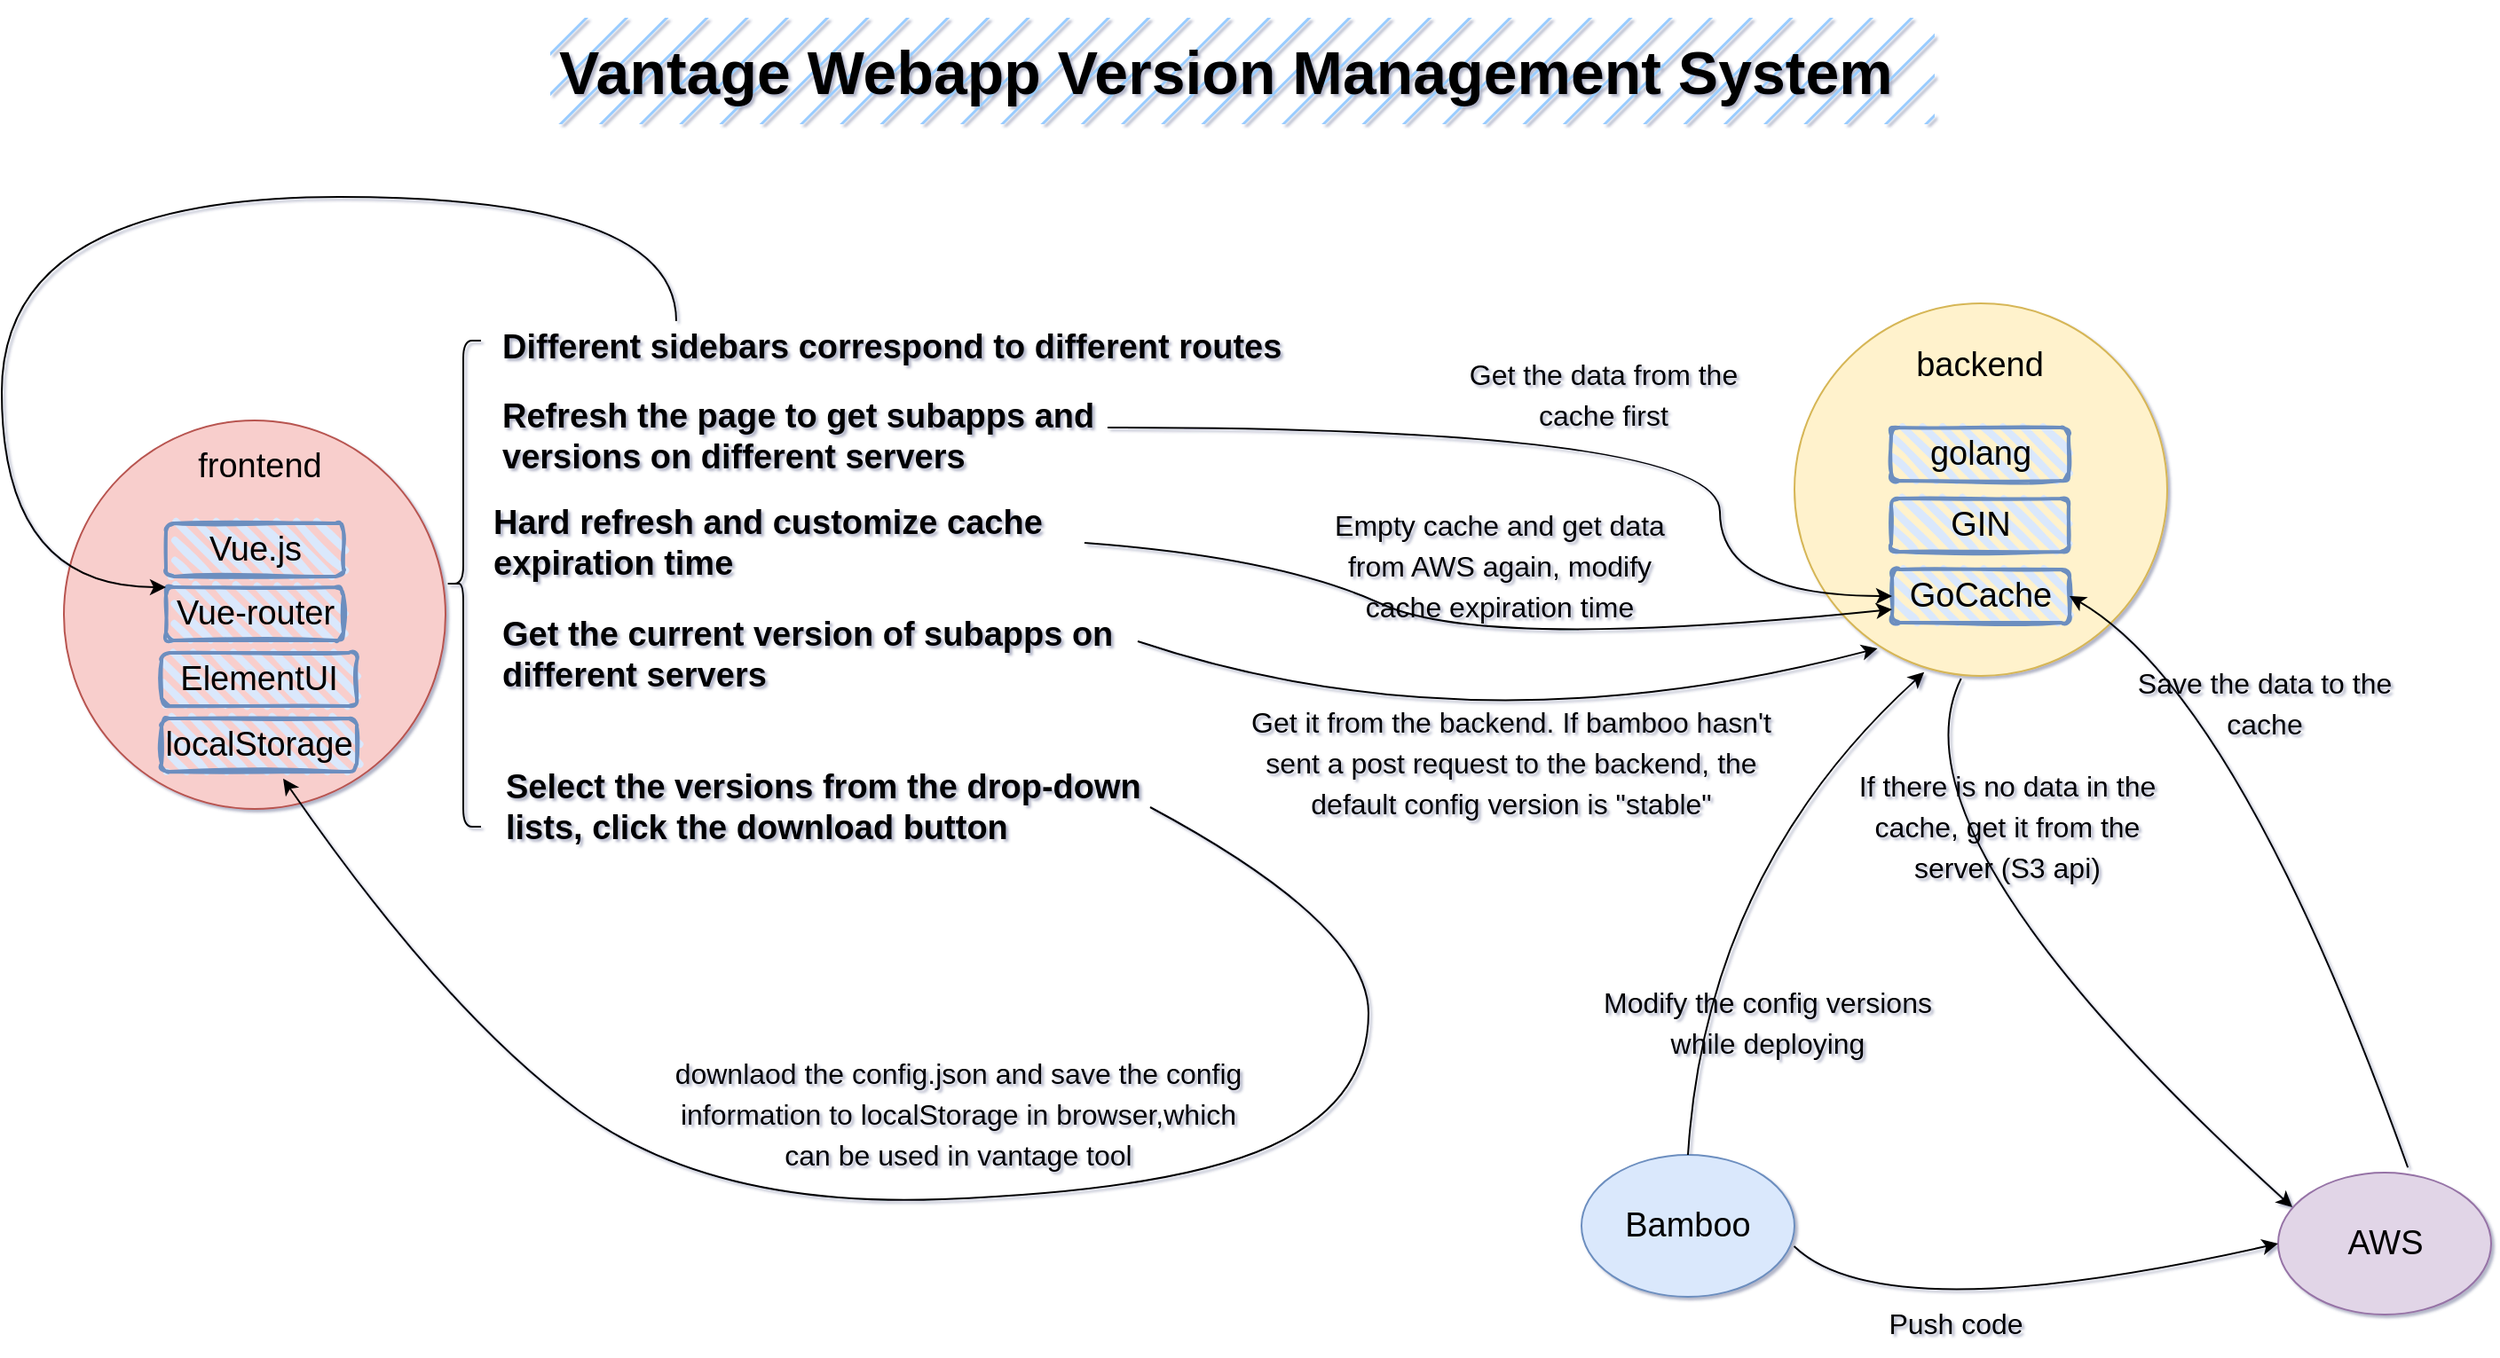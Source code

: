 <mxfile version="20.2.6" type="github" pages="2">
  <diagram id="A9Q-UcqaSSHVSJC6LxS7" name="第 1 页">
    <mxGraphModel dx="3874" dy="1157" grid="0" gridSize="10" guides="1" tooltips="1" connect="1" arrows="1" fold="1" page="0" pageScale="1" pageWidth="827" pageHeight="1169" background="#ffffff" math="0" shadow="1">
      <root>
        <mxCell id="0" />
        <mxCell id="1" parent="0" />
        <mxCell id="O27Q3A0dz7naOp8tt0iU-1" value="" style="ellipse;whiteSpace=wrap;html=1;fillColor=#f8cecc;strokeColor=#b85450;" parent="1" vertex="1">
          <mxGeometry x="-1625" y="76" width="215" height="219" as="geometry" />
        </mxCell>
        <mxCell id="O27Q3A0dz7naOp8tt0iU-2" value="" style="ellipse;whiteSpace=wrap;html=1;fillColor=#fff2cc;strokeColor=#d6b656;" parent="1" vertex="1">
          <mxGeometry x="-650" y="10" width="210" height="210" as="geometry" />
        </mxCell>
        <mxCell id="O27Q3A0dz7naOp8tt0iU-3" value="&lt;font style=&quot;font-size: 19px;&quot;&gt;frontend&lt;/font&gt;" style="text;html=1;strokeColor=none;fillColor=none;align=center;verticalAlign=middle;whiteSpace=wrap;rounded=0;" parent="1" vertex="1">
          <mxGeometry x="-1552.5" y="87" width="75" height="30" as="geometry" />
        </mxCell>
        <mxCell id="O27Q3A0dz7naOp8tt0iU-11" value="&lt;font style=&quot;font-size: 19px;&quot;&gt;backend&lt;/font&gt;" style="text;html=1;strokeColor=none;fillColor=none;align=center;verticalAlign=middle;whiteSpace=wrap;rounded=0;" parent="1" vertex="1">
          <mxGeometry x="-583" y="30" width="75" height="30" as="geometry" />
        </mxCell>
        <mxCell id="O27Q3A0dz7naOp8tt0iU-22" value="Vue.js" style="rounded=1;whiteSpace=wrap;html=1;strokeWidth=2;fillWeight=4;hachureGap=8;hachureAngle=45;fillColor=#dae8fc;sketch=1;fontSize=19;strokeColor=#6c8ebf;" parent="1" vertex="1">
          <mxGeometry x="-1567.5" y="134" width="100" height="30" as="geometry" />
        </mxCell>
        <mxCell id="O27Q3A0dz7naOp8tt0iU-23" value="Vue-router" style="rounded=1;whiteSpace=wrap;html=1;strokeWidth=2;fillWeight=4;hachureGap=8;hachureAngle=45;fillColor=#dae8fc;sketch=1;fontSize=19;strokeColor=#6c8ebf;" parent="1" vertex="1">
          <mxGeometry x="-1567.5" y="170" width="100" height="30" as="geometry" />
        </mxCell>
        <mxCell id="O27Q3A0dz7naOp8tt0iU-24" value="localStorage" style="rounded=1;whiteSpace=wrap;html=1;strokeWidth=2;fillWeight=4;hachureGap=8;hachureAngle=45;fillColor=#dae8fc;sketch=1;fontSize=19;strokeColor=#6c8ebf;" parent="1" vertex="1">
          <mxGeometry x="-1570" y="244" width="110" height="30" as="geometry" />
        </mxCell>
        <mxCell id="O27Q3A0dz7naOp8tt0iU-27" value="golang" style="rounded=1;whiteSpace=wrap;html=1;strokeWidth=2;fillWeight=4;hachureGap=8;hachureAngle=45;fillColor=#dae8fc;sketch=1;fontSize=19;strokeColor=#6c8ebf;" parent="1" vertex="1">
          <mxGeometry x="-595.5" y="80" width="100" height="30" as="geometry" />
        </mxCell>
        <mxCell id="O27Q3A0dz7naOp8tt0iU-28" value="GIN" style="rounded=1;whiteSpace=wrap;html=1;strokeWidth=2;fillWeight=4;hachureGap=8;hachureAngle=45;fillColor=#dae8fc;sketch=1;fontSize=19;strokeColor=#6c8ebf;" parent="1" vertex="1">
          <mxGeometry x="-595.5" y="120" width="100" height="30" as="geometry" />
        </mxCell>
        <mxCell id="O27Q3A0dz7naOp8tt0iU-29" value="GoCache" style="rounded=1;whiteSpace=wrap;html=1;strokeWidth=2;fillWeight=4;hachureGap=8;hachureAngle=45;fillColor=#dae8fc;sketch=1;fontSize=19;strokeColor=#6c8ebf;" parent="1" vertex="1">
          <mxGeometry x="-595" y="160" width="100" height="30" as="geometry" />
        </mxCell>
        <mxCell id="O27Q3A0dz7naOp8tt0iU-37" value="" style="shape=curlyBracket;whiteSpace=wrap;html=1;rounded=1;fontSize=19;" parent="1" vertex="1">
          <mxGeometry x="-1410" y="31" width="20" height="274" as="geometry" />
        </mxCell>
        <mxCell id="O27Q3A0dz7naOp8tt0iU-41" value="&lt;b&gt;Different sidebars correspond to different routes&lt;/b&gt;" style="text;html=1;align=left;verticalAlign=middle;whiteSpace=wrap;rounded=0;fontSize=19;shadow=0;glass=0;fillStyle=auto;" parent="1" vertex="1">
          <mxGeometry x="-1380" y="20" width="450" height="30" as="geometry" />
        </mxCell>
        <mxCell id="O27Q3A0dz7naOp8tt0iU-43" value="&lt;b&gt;Refresh the page to get subapps and versions on different servers&lt;/b&gt;" style="text;html=1;align=left;verticalAlign=middle;whiteSpace=wrap;rounded=0;fontSize=19;shadow=0;glass=0;fillStyle=auto;" parent="1" vertex="1">
          <mxGeometry x="-1380" y="70" width="343" height="30" as="geometry" />
        </mxCell>
        <mxCell id="O27Q3A0dz7naOp8tt0iU-51" value="" style="edgeStyle=orthogonalEdgeStyle;elbow=horizontal;endArrow=classic;html=1;rounded=0;fontSize=19;curved=1;entryX=0;entryY=0;entryDx=0;entryDy=0;fillColor=#f5f5f5;strokeColor=#000000;" parent="1" source="O27Q3A0dz7naOp8tt0iU-41" target="O27Q3A0dz7naOp8tt0iU-23" edge="1">
          <mxGeometry width="50" height="50" relative="1" as="geometry">
            <mxPoint x="-1280" y="10" as="sourcePoint" />
            <mxPoint x="-1585" y="150" as="targetPoint" />
            <Array as="points">
              <mxPoint x="-1280" y="-50" />
              <mxPoint x="-1660" y="-50" />
              <mxPoint x="-1660" y="170" />
            </Array>
          </mxGeometry>
        </mxCell>
        <mxCell id="uOYiUQgheM6uBUmsLffs-1" value="" style="edgeStyle=orthogonalEdgeStyle;elbow=horizontal;endArrow=classic;html=1;rounded=0;fontSize=19;curved=1;entryX=0;entryY=0.5;entryDx=0;entryDy=0;fillColor=#f5f5f5;strokeColor=#000000;" parent="1" target="O27Q3A0dz7naOp8tt0iU-29" edge="1" source="O27Q3A0dz7naOp8tt0iU-43">
          <mxGeometry width="50" height="50" relative="1" as="geometry">
            <mxPoint x="-980" y="80" as="sourcePoint" />
            <mxPoint x="-870" y="270" as="targetPoint" />
            <Array as="points">
              <mxPoint x="-692" y="80" />
              <mxPoint x="-692" y="175" />
            </Array>
          </mxGeometry>
        </mxCell>
        <mxCell id="uOYiUQgheM6uBUmsLffs-4" value="Bamboo" style="ellipse;whiteSpace=wrap;html=1;shadow=0;glass=0;fillStyle=auto;fontSize=19;fillColor=#dae8fc;strokeColor=#6c8ebf;" parent="1" vertex="1">
          <mxGeometry x="-770" y="490" width="120" height="80" as="geometry" />
        </mxCell>
        <mxCell id="uOYiUQgheM6uBUmsLffs-5" value="AWS" style="ellipse;whiteSpace=wrap;html=1;shadow=0;glass=0;fillStyle=auto;fontSize=19;fillColor=#e1d5e7;strokeColor=#9673a6;" parent="1" vertex="1">
          <mxGeometry x="-377.5" y="500" width="120" height="80" as="geometry" />
        </mxCell>
        <mxCell id="uOYiUQgheM6uBUmsLffs-7" value="" style="curved=1;endArrow=classic;html=1;rounded=0;fontSize=19;elbow=vertical;exitX=0.447;exitY=1.007;exitDx=0;exitDy=0;exitPerimeter=0;entryX=0.067;entryY=0.244;entryDx=0;entryDy=0;entryPerimeter=0;" parent="1" source="O27Q3A0dz7naOp8tt0iU-2" target="uOYiUQgheM6uBUmsLffs-5" edge="1">
          <mxGeometry width="50" height="50" relative="1" as="geometry">
            <mxPoint x="-830" y="220" as="sourcePoint" />
            <mxPoint x="-780" y="170" as="targetPoint" />
            <Array as="points">
              <mxPoint x="-600" y="310" />
            </Array>
          </mxGeometry>
        </mxCell>
        <mxCell id="uOYiUQgheM6uBUmsLffs-8" value="" style="curved=1;endArrow=classic;html=1;rounded=0;fontSize=19;elbow=vertical;entryX=1;entryY=0.5;entryDx=0;entryDy=0;exitX=0.609;exitY=-0.036;exitDx=0;exitDy=0;exitPerimeter=0;" parent="1" source="uOYiUQgheM6uBUmsLffs-5" target="O27Q3A0dz7naOp8tt0iU-29" edge="1">
          <mxGeometry width="50" height="50" relative="1" as="geometry">
            <mxPoint x="-440" y="320" as="sourcePoint" />
            <mxPoint x="-470" y="220" as="targetPoint" />
            <Array as="points">
              <mxPoint x="-400" y="230" />
            </Array>
          </mxGeometry>
        </mxCell>
        <mxCell id="uOYiUQgheM6uBUmsLffs-10" value="&lt;font style=&quot;font-size: 16px;&quot;&gt;Save the data to the cache&lt;/font&gt;" style="text;html=1;strokeColor=none;fillColor=none;align=center;verticalAlign=middle;whiteSpace=wrap;rounded=0;shadow=0;glass=0;fillStyle=auto;fontSize=19;" parent="1" vertex="1">
          <mxGeometry x="-460" y="220" width="150" height="30" as="geometry" />
        </mxCell>
        <mxCell id="uOYiUQgheM6uBUmsLffs-11" value="&lt;b&gt;Hard refresh and&amp;nbsp;customize cache expiration time&lt;/b&gt;" style="text;html=1;align=left;verticalAlign=middle;whiteSpace=wrap;rounded=0;fontSize=19;shadow=0;glass=0;fillStyle=auto;" parent="1" vertex="1">
          <mxGeometry x="-1385" y="130" width="335" height="30" as="geometry" />
        </mxCell>
        <mxCell id="uOYiUQgheM6uBUmsLffs-13" value="" style="curved=1;endArrow=classic;html=1;rounded=0;fontSize=19;fontColor=#000000;strokeColor=#000000;elbow=vertical;entryX=0;entryY=0.75;entryDx=0;entryDy=0;exitX=1;exitY=0.5;exitDx=0;exitDy=0;" parent="1" source="uOYiUQgheM6uBUmsLffs-11" target="O27Q3A0dz7naOp8tt0iU-29" edge="1">
          <mxGeometry width="50" height="50" relative="1" as="geometry">
            <mxPoint x="-970" y="150" as="sourcePoint" />
            <mxPoint x="-770" y="150" as="targetPoint" />
            <Array as="points">
              <mxPoint x="-940" y="153" />
              <mxPoint x="-825" y="206" />
            </Array>
          </mxGeometry>
        </mxCell>
        <mxCell id="uOYiUQgheM6uBUmsLffs-14" value="&lt;b&gt;Get the current version of subapps on different servers&lt;/b&gt;" style="text;html=1;align=left;verticalAlign=middle;whiteSpace=wrap;rounded=0;fontSize=19;shadow=0;glass=0;fillStyle=auto;" parent="1" vertex="1">
          <mxGeometry x="-1380" y="193" width="360" height="30" as="geometry" />
        </mxCell>
        <mxCell id="uOYiUQgheM6uBUmsLffs-18" value="" style="curved=1;endArrow=classic;html=1;rounded=0;fontSize=19;fontColor=#000000;strokeColor=#000000;elbow=vertical;exitX=1;exitY=0.25;exitDx=0;exitDy=0;entryX=0.223;entryY=0.926;entryDx=0;entryDy=0;entryPerimeter=0;" parent="1" source="uOYiUQgheM6uBUmsLffs-14" target="O27Q3A0dz7naOp8tt0iU-2" edge="1">
          <mxGeometry width="50" height="50" relative="1" as="geometry">
            <mxPoint x="-830" y="300" as="sourcePoint" />
            <mxPoint x="-780" y="250" as="targetPoint" />
            <Array as="points">
              <mxPoint x="-830" y="264" />
            </Array>
          </mxGeometry>
        </mxCell>
        <mxCell id="uOYiUQgheM6uBUmsLffs-19" value="&lt;b&gt;Select the versions from the drop-down lists, click the download button&lt;/b&gt;" style="text;html=1;align=left;verticalAlign=middle;whiteSpace=wrap;rounded=0;fontSize=19;shadow=0;glass=0;fillStyle=auto;" parent="1" vertex="1">
          <mxGeometry x="-1378" y="279" width="365" height="30" as="geometry" />
        </mxCell>
        <mxCell id="uOYiUQgheM6uBUmsLffs-21" value="" style="curved=1;endArrow=classic;html=1;rounded=0;fontSize=19;fontColor=#000000;strokeColor=#000000;elbow=vertical;entryX=0.623;entryY=1.129;entryDx=0;entryDy=0;entryPerimeter=0;exitX=1;exitY=0.5;exitDx=0;exitDy=0;" parent="1" source="uOYiUQgheM6uBUmsLffs-19" target="O27Q3A0dz7naOp8tt0iU-24" edge="1">
          <mxGeometry width="50" height="50" relative="1" as="geometry">
            <mxPoint x="-1000" y="280" as="sourcePoint" />
            <mxPoint x="-1370" y="350" as="targetPoint" />
            <Array as="points">
              <mxPoint x="-890" y="360" />
              <mxPoint x="-890" y="460" />
              <mxPoint x="-1000" y="510" />
              <mxPoint x="-1260" y="520" />
              <mxPoint x="-1410" y="410" />
            </Array>
          </mxGeometry>
        </mxCell>
        <mxCell id="uOYiUQgheM6uBUmsLffs-24" value="" style="curved=1;endArrow=classic;html=1;rounded=0;fontSize=19;fontColor=#000000;strokeColor=#000000;elbow=vertical;entryX=0.348;entryY=0.99;entryDx=0;entryDy=0;entryPerimeter=0;exitX=0.5;exitY=0;exitDx=0;exitDy=0;" parent="1" source="uOYiUQgheM6uBUmsLffs-4" target="O27Q3A0dz7naOp8tt0iU-2" edge="1">
          <mxGeometry width="50" height="50" relative="1" as="geometry">
            <mxPoint x="-780" y="340" as="sourcePoint" />
            <mxPoint x="-730" y="290" as="targetPoint" />
            <Array as="points">
              <mxPoint x="-700" y="330" />
            </Array>
          </mxGeometry>
        </mxCell>
        <mxCell id="uOYiUQgheM6uBUmsLffs-25" value="" style="curved=1;endArrow=classic;html=1;rounded=0;fontSize=19;fontColor=#000000;strokeColor=#000000;elbow=vertical;exitX=0.998;exitY=0.644;exitDx=0;exitDy=0;entryX=0;entryY=0.5;entryDx=0;entryDy=0;exitPerimeter=0;" parent="1" source="uOYiUQgheM6uBUmsLffs-4" target="uOYiUQgheM6uBUmsLffs-5" edge="1">
          <mxGeometry width="50" height="50" relative="1" as="geometry">
            <mxPoint x="-780" y="340" as="sourcePoint" />
            <mxPoint x="-520" y="370" as="targetPoint" />
            <Array as="points">
              <mxPoint x="-600" y="590" />
            </Array>
          </mxGeometry>
        </mxCell>
        <mxCell id="uOYiUQgheM6uBUmsLffs-26" value="&lt;font style=&quot;font-size: 16px;&quot;&gt;Push code&lt;/font&gt;" style="text;html=1;strokeColor=none;fillColor=none;align=center;verticalAlign=middle;whiteSpace=wrap;rounded=0;shadow=0;glass=0;fillStyle=auto;fontSize=19;fontColor=#000000;" parent="1" vertex="1">
          <mxGeometry x="-610" y="570" width="102" height="30" as="geometry" />
        </mxCell>
        <mxCell id="uOYiUQgheM6uBUmsLffs-28" value="&lt;font style=&quot;font-size: 16px;&quot;&gt;downlaod the config.json and save the config information to localStorage in browser,which can be used in vantage tool&lt;/font&gt;" style="text;html=1;strokeColor=none;fillColor=none;align=center;verticalAlign=middle;whiteSpace=wrap;rounded=0;shadow=0;glass=0;fillStyle=auto;fontSize=19;fontColor=#000000;" parent="1" vertex="1">
          <mxGeometry x="-1292" y="452" width="342" height="30" as="geometry" />
        </mxCell>
        <mxCell id="uOYiUQgheM6uBUmsLffs-30" value="&lt;font style=&quot;font-size: 16px;&quot;&gt;Modify the config versions while deploying&lt;/font&gt;" style="text;html=1;strokeColor=none;fillColor=none;align=center;verticalAlign=middle;whiteSpace=wrap;rounded=0;shadow=0;glass=0;fillStyle=auto;fontSize=19;fontColor=#000000;" parent="1" vertex="1">
          <mxGeometry x="-770" y="400" width="210" height="30" as="geometry" />
        </mxCell>
        <mxCell id="uOYiUQgheM6uBUmsLffs-31" value="&lt;font style=&quot;font-size: 16px;&quot;&gt;Get the data from the cache first&lt;/font&gt;" style="text;html=1;strokeColor=none;fillColor=none;align=center;verticalAlign=middle;whiteSpace=wrap;rounded=0;shadow=0;glass=0;fillStyle=auto;fontSize=19;fontColor=#000000;" parent="1" vertex="1">
          <mxGeometry x="-846" y="46" width="177" height="30" as="geometry" />
        </mxCell>
        <mxCell id="uOYiUQgheM6uBUmsLffs-33" value="&lt;font style=&quot;font-size: 16px;&quot;&gt;If there is no data in the cache, get it from the server (S3 api)&lt;/font&gt;" style="text;html=1;strokeColor=none;fillColor=none;align=center;verticalAlign=middle;whiteSpace=wrap;rounded=0;shadow=0;glass=0;fillStyle=auto;fontSize=19;fontColor=#000000;" parent="1" vertex="1">
          <mxGeometry x="-630" y="290" width="200" height="30" as="geometry" />
        </mxCell>
        <mxCell id="uOYiUQgheM6uBUmsLffs-34" value="&lt;font style=&quot;font-size: 16px;&quot;&gt;Empty cache and get data from AWS again, modify cache expiration time&lt;/font&gt;" style="text;html=1;strokeColor=none;fillColor=none;align=center;verticalAlign=middle;whiteSpace=wrap;rounded=0;shadow=0;glass=0;fillStyle=auto;fontSize=19;fontColor=#000000;" parent="1" vertex="1">
          <mxGeometry x="-926" y="143" width="220" height="30" as="geometry" />
        </mxCell>
        <mxCell id="uOYiUQgheM6uBUmsLffs-35" value="&lt;font style=&quot;font-size: 16px;&quot;&gt;Get it from the backend. If bamboo hasn&#39;t sent a post request to the backend, the default config version is &quot;stable&quot;&lt;/font&gt;" style="text;html=1;strokeColor=none;fillColor=none;align=center;verticalAlign=middle;whiteSpace=wrap;rounded=0;shadow=0;glass=0;fillStyle=auto;fontSize=19;fontColor=#000000;" parent="1" vertex="1">
          <mxGeometry x="-973" y="254" width="326.5" height="30" as="geometry" />
        </mxCell>
        <mxCell id="uOYiUQgheM6uBUmsLffs-37" value="&lt;h1&gt;&lt;font style=&quot;font-size: 34px;&quot;&gt;Vantage Webapp Version Management System&amp;nbsp;&lt;/font&gt;&lt;/h1&gt;" style="text;html=1;spacing=5;spacingTop=-20;whiteSpace=wrap;overflow=hidden;rounded=0;shadow=0;glass=0;fillStyle=hatch;fontSize=16;fillColor=#99CCFF;" parent="1" vertex="1">
          <mxGeometry x="-1351" y="-151" width="780" height="60" as="geometry" />
        </mxCell>
        <mxCell id="ickECG6CNu-7Yrr49EZT-1" value="ElementUI" style="rounded=1;whiteSpace=wrap;html=1;strokeWidth=2;fillWeight=4;hachureGap=8;hachureAngle=45;fillColor=#dae8fc;sketch=1;fontSize=19;strokeColor=#6c8ebf;" parent="1" vertex="1">
          <mxGeometry x="-1570" y="207" width="110" height="30" as="geometry" />
        </mxCell>
      </root>
    </mxGraphModel>
  </diagram>
  <diagram id="2cZ35FefY5UWwvedoEOA" name="第 2 页">
    <mxGraphModel dx="654" dy="504" grid="1" gridSize="10" guides="1" tooltips="1" connect="1" arrows="1" fold="1" page="0" pageScale="1" pageWidth="827" pageHeight="1169" math="0" shadow="0">
      <root>
        <mxCell id="0" />
        <mxCell id="1" parent="0" />
      </root>
    </mxGraphModel>
  </diagram>
</mxfile>

